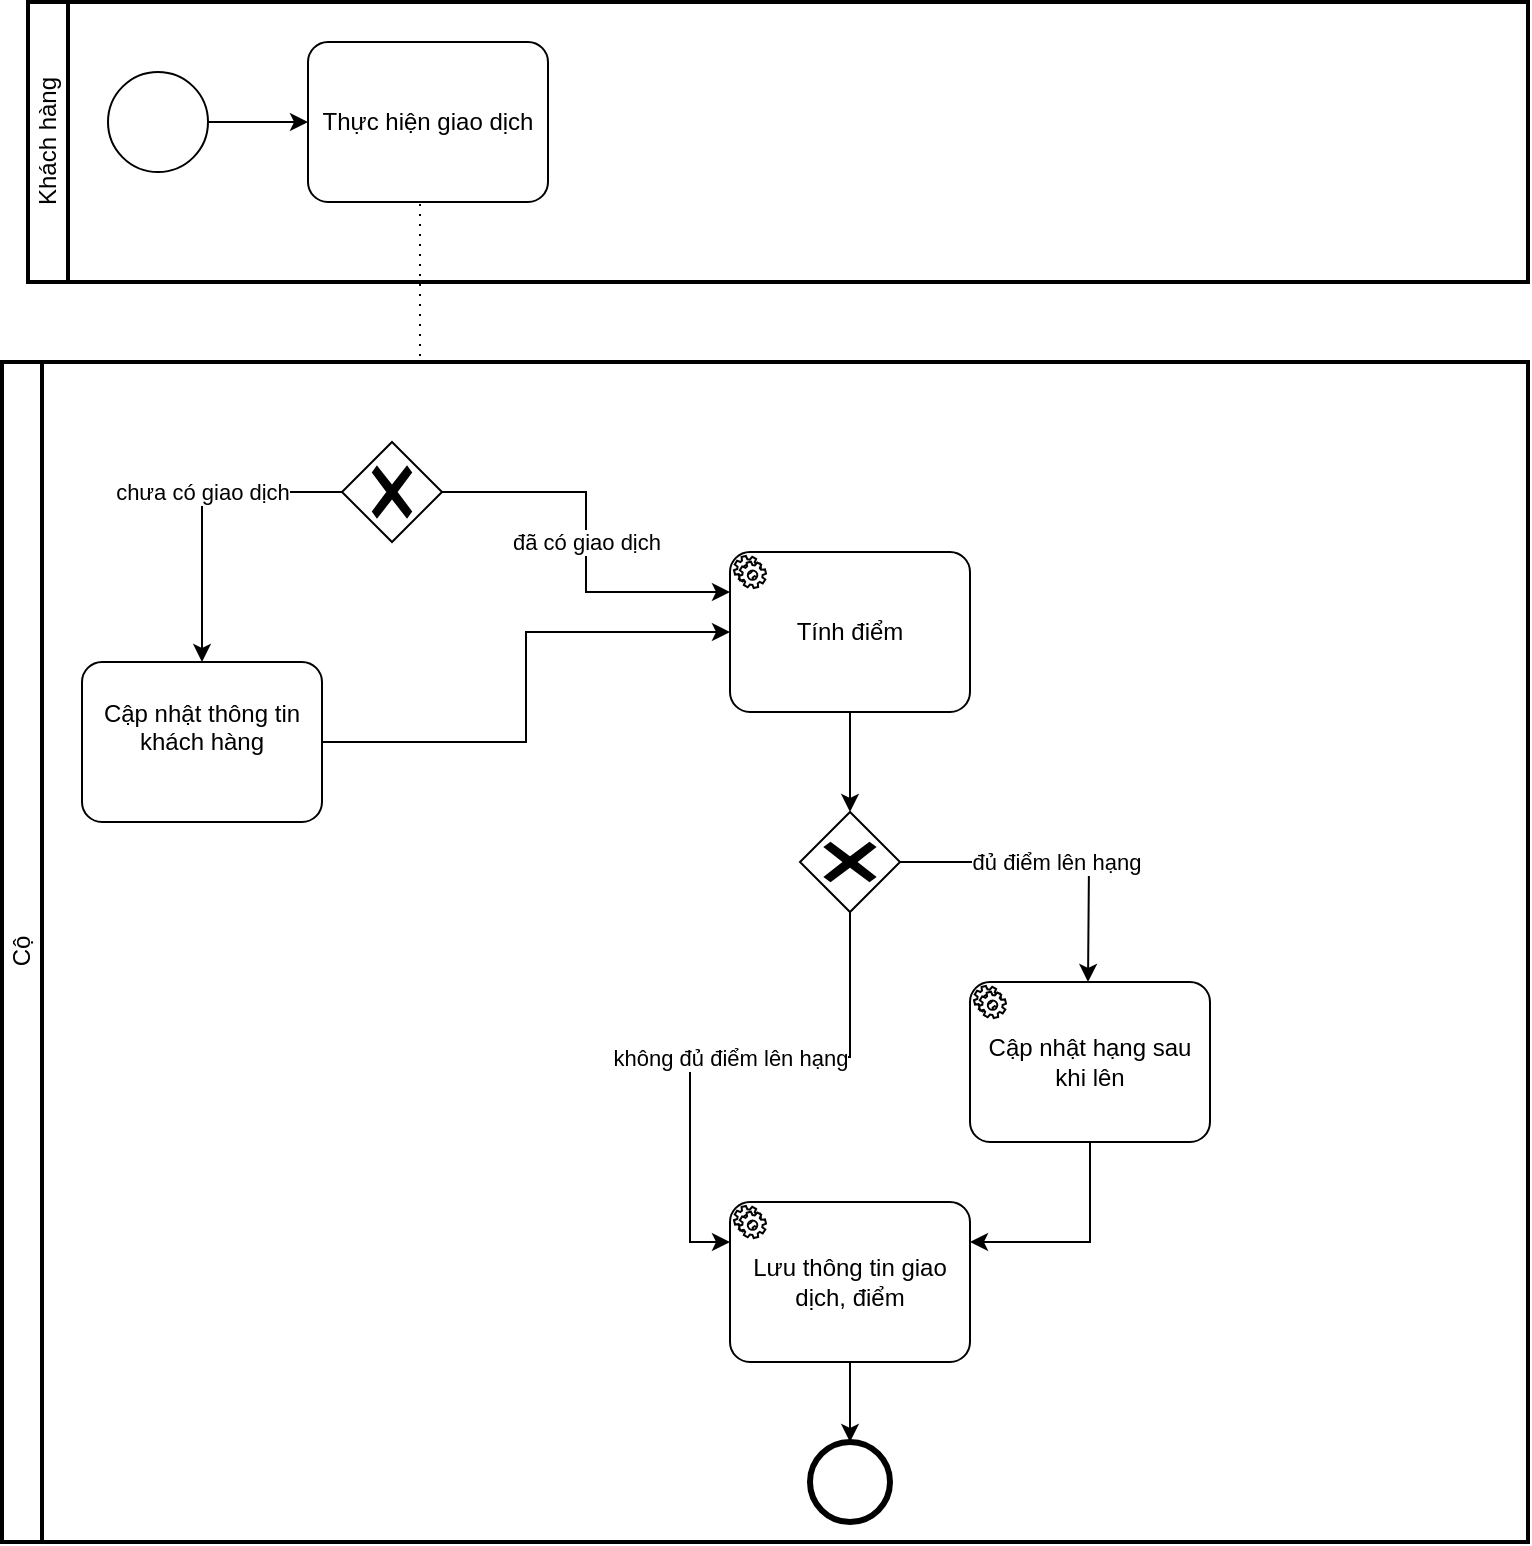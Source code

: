 <mxfile version="16.6.4" type="github">
  <diagram id="UY1Z65fIrtAXSVL2J3j0" name="Loyalty">
    <mxGraphModel dx="1047" dy="681" grid="1" gridSize="10" guides="1" tooltips="1" connect="1" arrows="1" fold="1" page="1" pageScale="1" pageWidth="827" pageHeight="1169" math="0" shadow="0">
      <root>
        <mxCell id="0" />
        <mxCell id="1" parent="0" />
        <mxCell id="4LSFgToVcXcHHkin_xKT-6" value="Khách hàng&lt;br&gt;" style="swimlane;html=1;startSize=20;fontStyle=0;collapsible=0;horizontal=0;swimlaneLine=1;swimlaneFillColor=#ffffff;strokeWidth=2;" vertex="1" parent="1">
          <mxGeometry x="70" y="70" width="750" height="140" as="geometry" />
        </mxCell>
        <mxCell id="4LSFgToVcXcHHkin_xKT-7" value="" style="points=[[0.145,0.145,0],[0.5,0,0],[0.855,0.145,0],[1,0.5,0],[0.855,0.855,0],[0.5,1,0],[0.145,0.855,0],[0,0.5,0]];shape=mxgraph.bpmn.event;html=1;verticalLabelPosition=bottom;labelBackgroundColor=#ffffff;verticalAlign=top;align=center;perimeter=ellipsePerimeter;outlineConnect=0;aspect=fixed;outline=standard;symbol=general;" vertex="1" parent="4LSFgToVcXcHHkin_xKT-6">
          <mxGeometry x="40" y="35" width="50" height="50" as="geometry" />
        </mxCell>
        <mxCell id="4LSFgToVcXcHHkin_xKT-10" value="Thực hiện giao dịch" style="points=[[0.25,0,0],[0.5,0,0],[0.75,0,0],[1,0.25,0],[1,0.5,0],[1,0.75,0],[0.75,1,0],[0.5,1,0],[0.25,1,0],[0,0.75,0],[0,0.5,0],[0,0.25,0]];shape=mxgraph.bpmn.task;whiteSpace=wrap;rectStyle=rounded;size=10;taskMarker=abstract;" vertex="1" parent="4LSFgToVcXcHHkin_xKT-6">
          <mxGeometry x="140" y="20" width="120" height="80" as="geometry" />
        </mxCell>
        <mxCell id="4LSFgToVcXcHHkin_xKT-9" style="edgeStyle=orthogonalEdgeStyle;rounded=0;orthogonalLoop=1;jettySize=auto;html=1;exitX=1;exitY=0.5;exitDx=0;exitDy=0;exitPerimeter=0;" edge="1" parent="4LSFgToVcXcHHkin_xKT-6" source="4LSFgToVcXcHHkin_xKT-7" target="4LSFgToVcXcHHkin_xKT-10">
          <mxGeometry relative="1" as="geometry">
            <mxPoint x="170" y="60" as="targetPoint" />
          </mxGeometry>
        </mxCell>
        <mxCell id="4LSFgToVcXcHHkin_xKT-56" value="" style="edgeStyle=elbowEdgeStyle;fontSize=12;html=1;endFill=0;startFill=0;endSize=6;startSize=6;dashed=1;dashPattern=1 4;endArrow=openThin;startArrow=none;rounded=0;shadow=0;jumpStyle=none;entryX=0.5;entryY=0;entryDx=0;entryDy=0;entryPerimeter=0;" edge="1" parent="4LSFgToVcXcHHkin_xKT-6" target="4LSFgToVcXcHHkin_xKT-23">
          <mxGeometry width="160" relative="1" as="geometry">
            <mxPoint x="210" y="100" as="sourcePoint" />
            <mxPoint x="370" y="100" as="targetPoint" />
          </mxGeometry>
        </mxCell>
        <mxCell id="4LSFgToVcXcHHkin_xKT-11" value="Cộ" style="swimlane;html=1;startSize=20;fontStyle=0;collapsible=0;horizontal=0;swimlaneLine=1;swimlaneFillColor=#ffffff;strokeWidth=2;rounded=0;" vertex="1" parent="1">
          <mxGeometry x="57" y="250" width="763" height="590" as="geometry" />
        </mxCell>
        <mxCell id="4LSFgToVcXcHHkin_xKT-36" value="đã có giao dịch" style="edgeStyle=orthogonalEdgeStyle;rounded=0;jumpStyle=none;orthogonalLoop=1;jettySize=auto;html=1;entryX=0;entryY=0.25;entryDx=0;entryDy=0;entryPerimeter=0;shadow=0;" edge="1" parent="4LSFgToVcXcHHkin_xKT-11" source="4LSFgToVcXcHHkin_xKT-23" target="4LSFgToVcXcHHkin_xKT-35">
          <mxGeometry relative="1" as="geometry" />
        </mxCell>
        <mxCell id="4LSFgToVcXcHHkin_xKT-23" value="" style="points=[[0.25,0.25,0],[0.5,0,0],[0.75,0.25,0],[1,0.5,0],[0.75,0.75,0],[0.5,1,0],[0.25,0.75,0],[0,0.5,0]];shape=mxgraph.bpmn.gateway2;html=1;verticalLabelPosition=bottom;labelBackgroundColor=#ffffff;verticalAlign=top;align=center;perimeter=rhombusPerimeter;outlineConnect=0;outline=none;symbol=none;gwType=exclusive;" vertex="1" parent="4LSFgToVcXcHHkin_xKT-11">
          <mxGeometry x="170" y="40" width="50" height="50" as="geometry" />
        </mxCell>
        <mxCell id="4LSFgToVcXcHHkin_xKT-48" style="edgeStyle=orthogonalEdgeStyle;rounded=0;jumpStyle=none;orthogonalLoop=1;jettySize=auto;html=1;entryX=0;entryY=0.5;entryDx=0;entryDy=0;entryPerimeter=0;shadow=0;" edge="1" parent="4LSFgToVcXcHHkin_xKT-11" source="4LSFgToVcXcHHkin_xKT-26" target="4LSFgToVcXcHHkin_xKT-35">
          <mxGeometry relative="1" as="geometry" />
        </mxCell>
        <mxCell id="4LSFgToVcXcHHkin_xKT-26" value="Cập nhật thông tin khách hàng&#xa;" style="points=[[0.25,0,0],[0.5,0,0],[0.75,0,0],[1,0.25,0],[1,0.5,0],[1,0.75,0],[0.75,1,0],[0.5,1,0],[0.25,1,0],[0,0.75,0],[0,0.5,0],[0,0.25,0]];shape=mxgraph.bpmn.task;whiteSpace=wrap;rectStyle=rounded;size=10;taskMarker=abstract;rounded=0;" vertex="1" parent="4LSFgToVcXcHHkin_xKT-11">
          <mxGeometry x="40" y="150" width="120" height="80" as="geometry" />
        </mxCell>
        <mxCell id="4LSFgToVcXcHHkin_xKT-25" value="chưa có giao dịch&lt;br&gt;" style="edgeStyle=orthogonalEdgeStyle;rounded=0;jumpStyle=none;orthogonalLoop=1;jettySize=auto;html=1;" edge="1" parent="4LSFgToVcXcHHkin_xKT-11" source="4LSFgToVcXcHHkin_xKT-23" target="4LSFgToVcXcHHkin_xKT-26">
          <mxGeometry x="-0.097" relative="1" as="geometry">
            <mxPoint x="120" y="180" as="targetPoint" />
            <mxPoint as="offset" />
          </mxGeometry>
        </mxCell>
        <mxCell id="4LSFgToVcXcHHkin_xKT-42" value="" style="edgeStyle=orthogonalEdgeStyle;rounded=0;jumpStyle=none;orthogonalLoop=1;jettySize=auto;html=1;shadow=0;entryX=0;entryY=0.5;entryDx=0;entryDy=0;entryPerimeter=0;" edge="1" parent="4LSFgToVcXcHHkin_xKT-11" source="4LSFgToVcXcHHkin_xKT-35" target="4LSFgToVcXcHHkin_xKT-50">
          <mxGeometry relative="1" as="geometry">
            <mxPoint x="424" y="230" as="targetPoint" />
          </mxGeometry>
        </mxCell>
        <mxCell id="4LSFgToVcXcHHkin_xKT-35" value="Tính điểm" style="points=[[0.25,0,0],[0.5,0,0],[0.75,0,0],[1,0.25,0],[1,0.5,0],[1,0.75,0],[0.75,1,0],[0.5,1,0],[0.25,1,0],[0,0.75,0],[0,0.5,0],[0,0.25,0]];shape=mxgraph.bpmn.task;whiteSpace=wrap;rectStyle=rounded;size=10;taskMarker=service;rounded=0;" vertex="1" parent="4LSFgToVcXcHHkin_xKT-11">
          <mxGeometry x="364" y="95" width="120" height="80" as="geometry" />
        </mxCell>
        <mxCell id="4LSFgToVcXcHHkin_xKT-50" value="" style="points=[[0.25,0.25,0],[0.5,0,0],[0.75,0.25,0],[1,0.5,0],[0.75,0.75,0],[0.5,1,0],[0.25,0.75,0],[0,0.5,0]];shape=mxgraph.bpmn.gateway2;html=1;verticalLabelPosition=bottom;labelBackgroundColor=#ffffff;verticalAlign=top;align=center;perimeter=rhombusPerimeter;outlineConnect=0;outline=none;symbol=none;gwType=exclusive;rounded=0;direction=south;" vertex="1" parent="4LSFgToVcXcHHkin_xKT-11">
          <mxGeometry x="399" y="225" width="50" height="50" as="geometry" />
        </mxCell>
        <mxCell id="4LSFgToVcXcHHkin_xKT-55" style="edgeStyle=orthogonalEdgeStyle;rounded=0;jumpStyle=none;orthogonalLoop=1;jettySize=auto;html=1;entryX=1;entryY=0.25;entryDx=0;entryDy=0;entryPerimeter=0;shadow=0;" edge="1" parent="4LSFgToVcXcHHkin_xKT-11" source="4LSFgToVcXcHHkin_xKT-53" target="4LSFgToVcXcHHkin_xKT-54">
          <mxGeometry relative="1" as="geometry" />
        </mxCell>
        <mxCell id="4LSFgToVcXcHHkin_xKT-53" value="Cập nhật hạng sau khi lên" style="points=[[0.25,0,0],[0.5,0,0],[0.75,0,0],[1,0.25,0],[1,0.5,0],[1,0.75,0],[0.75,1,0],[0.5,1,0],[0.25,1,0],[0,0.75,0],[0,0.5,0],[0,0.25,0]];shape=mxgraph.bpmn.task;whiteSpace=wrap;rectStyle=rounded;size=10;taskMarker=service;rounded=0;" vertex="1" parent="4LSFgToVcXcHHkin_xKT-11">
          <mxGeometry x="484" y="310" width="120" height="80" as="geometry" />
        </mxCell>
        <mxCell id="4LSFgToVcXcHHkin_xKT-54" value="Lưu thông tin giao dịch, điểm" style="points=[[0.25,0,0],[0.5,0,0],[0.75,0,0],[1,0.25,0],[1,0.5,0],[1,0.75,0],[0.75,1,0],[0.5,1,0],[0.25,1,0],[0,0.75,0],[0,0.5,0],[0,0.25,0]];shape=mxgraph.bpmn.task;whiteSpace=wrap;rectStyle=rounded;size=10;taskMarker=service;rounded=0;" vertex="1" parent="4LSFgToVcXcHHkin_xKT-11">
          <mxGeometry x="364" y="420" width="120" height="80" as="geometry" />
        </mxCell>
        <mxCell id="4LSFgToVcXcHHkin_xKT-52" value="không đủ điểm lên hạng" style="edgeStyle=orthogonalEdgeStyle;rounded=0;jumpStyle=none;orthogonalLoop=1;jettySize=auto;html=1;shadow=0;entryX=0;entryY=0.25;entryDx=0;entryDy=0;entryPerimeter=0;" edge="1" parent="4LSFgToVcXcHHkin_xKT-11" source="4LSFgToVcXcHHkin_xKT-50" target="4LSFgToVcXcHHkin_xKT-54">
          <mxGeometry relative="1" as="geometry">
            <mxPoint x="283" y="440" as="targetPoint" />
          </mxGeometry>
        </mxCell>
        <mxCell id="4LSFgToVcXcHHkin_xKT-60" value="" style="points=[[0.145,0.145,0],[0.5,0,0],[0.855,0.145,0],[1,0.5,0],[0.855,0.855,0],[0.5,1,0],[0.145,0.855,0],[0,0.5,0]];shape=mxgraph.bpmn.event;html=1;verticalLabelPosition=bottom;labelBackgroundColor=#ffffff;verticalAlign=top;align=center;perimeter=ellipsePerimeter;outlineConnect=0;aspect=fixed;outline=end;symbol=terminate2;rounded=0;" vertex="1" parent="4LSFgToVcXcHHkin_xKT-11">
          <mxGeometry x="404" y="540" width="40" height="40" as="geometry" />
        </mxCell>
        <mxCell id="4LSFgToVcXcHHkin_xKT-51" value="đủ điểm lên hạng" style="edgeStyle=orthogonalEdgeStyle;rounded=0;jumpStyle=none;orthogonalLoop=1;jettySize=auto;html=1;shadow=0;" edge="1" parent="1" source="4LSFgToVcXcHHkin_xKT-50">
          <mxGeometry relative="1" as="geometry">
            <mxPoint x="600" y="560" as="targetPoint" />
          </mxGeometry>
        </mxCell>
        <mxCell id="4LSFgToVcXcHHkin_xKT-58" style="edgeStyle=orthogonalEdgeStyle;rounded=0;jumpStyle=none;orthogonalLoop=1;jettySize=auto;html=1;shadow=0;" edge="1" parent="1" source="4LSFgToVcXcHHkin_xKT-54">
          <mxGeometry relative="1" as="geometry">
            <mxPoint x="481" y="790" as="targetPoint" />
          </mxGeometry>
        </mxCell>
      </root>
    </mxGraphModel>
  </diagram>
</mxfile>
